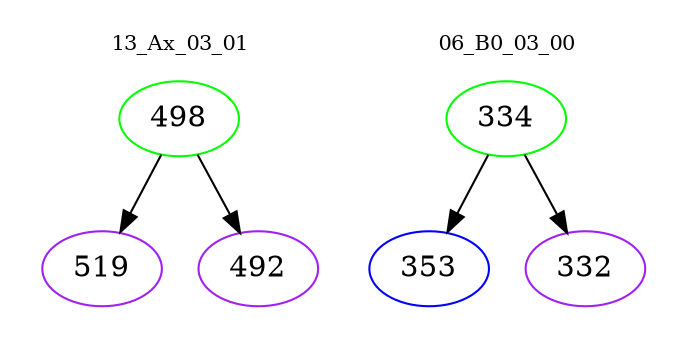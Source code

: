 digraph{
subgraph cluster_0 {
color = white
label = "13_Ax_03_01";
fontsize=10;
T0_498 [label="498", color="green"]
T0_498 -> T0_519 [color="black"]
T0_519 [label="519", color="purple"]
T0_498 -> T0_492 [color="black"]
T0_492 [label="492", color="purple"]
}
subgraph cluster_1 {
color = white
label = "06_B0_03_00";
fontsize=10;
T1_334 [label="334", color="green"]
T1_334 -> T1_353 [color="black"]
T1_353 [label="353", color="blue"]
T1_334 -> T1_332 [color="black"]
T1_332 [label="332", color="purple"]
}
}
